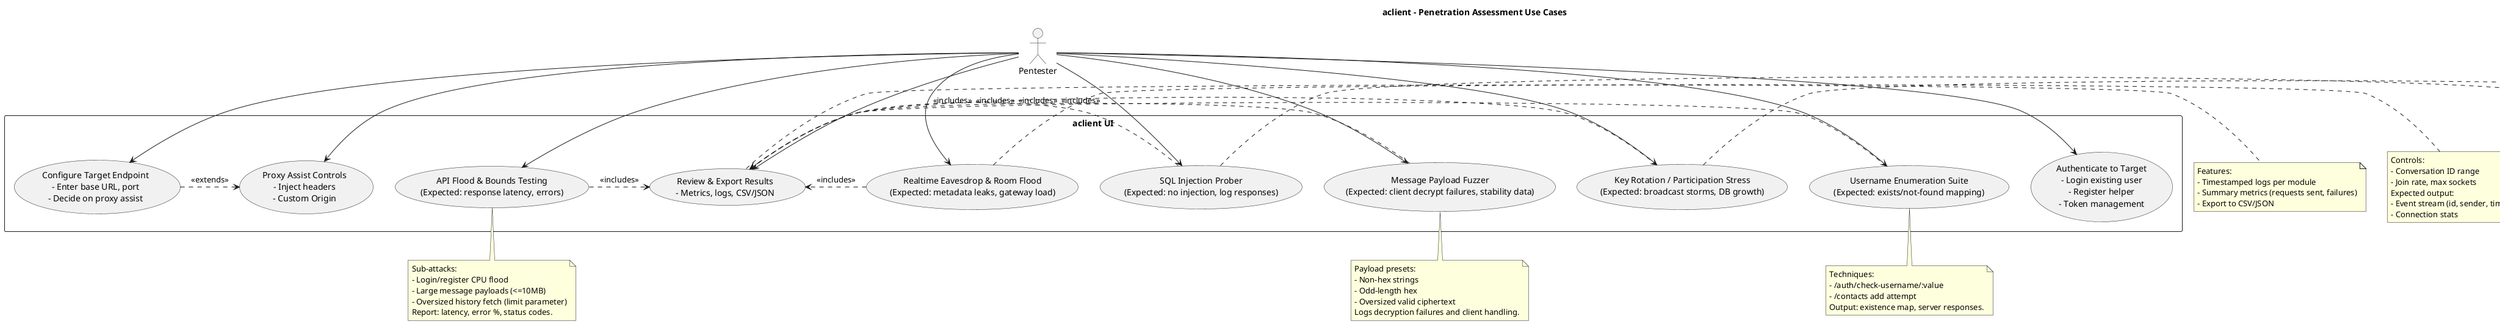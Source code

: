 @startuml aclient_usecase
title aclient – Penetration Assessment Use Cases

actor Pentester as PT

rectangle "aclient UI" {
  usecase "Configure Target Endpoint\n- Enter base URL, port\n- Decide on proxy assist" as UC_Config
  usecase "Authenticate to Target\n- Login existing user\n- Register helper\n- Token management" as UC_Auth
  usecase "Realtime Eavesdrop & Room Flood\n(Expected: metadata leaks, gateway load)" as UC_RoomFlood
  usecase "API Flood & Bounds Testing\n(Expected: response latency, errors)" as UC_ApiFlood
  usecase "SQL Injection Prober\n(Expected: no injection, log responses)" as UC_SQLi
  usecase "Message Payload Fuzzer\n(Expected: client decrypt failures, stability data)" as UC_Fuzzer
  usecase "Key Rotation / Participation Stress\n(Expected: broadcast storms, DB growth)" as UC_KeyStress
  usecase "Username Enumeration Suite\n(Expected: exists/not-found mapping)" as UC_Enum
  usecase "Proxy Assist Controls\n- Inject headers\n- Custom Origin" as UC_Proxy
  usecase "Review & Export Results\n- Metrics, logs, CSV/JSON" as UC_Report
}

PT --> UC_Config
PT --> UC_Auth
PT --> UC_RoomFlood
PT --> UC_ApiFlood
PT --> UC_SQLi
PT --> UC_Fuzzer
PT --> UC_KeyStress
PT --> UC_Enum
PT --> UC_Proxy
PT --> UC_Report

UC_Config .> UC_Proxy : <<extends>>
UC_ApiFlood .> UC_Report : <<includes>>
UC_RoomFlood .> UC_Report : <<includes>>
UC_SQLi .> UC_Report : <<includes>>
UC_Fuzzer .> UC_Report : <<includes>>
UC_KeyStress .> UC_Report : <<includes>>
UC_Enum .> UC_Report : <<includes>>

note right of UC_RoomFlood
  Controls:
  - Conversation ID range
  - Join rate, max sockets
  Expected output:
  - Event stream (id, sender, timestamps)
  - Connection stats
end note

note bottom of UC_ApiFlood
  Sub-attacks:
  - Login/register CPU flood
  - Large message payloads (<=10MB)
  - Oversized history fetch (limit parameter)
  Report: latency, error %, status codes.
end note

note right of UC_SQLi
  Inputs:
  - Path parameters (conversationId, username)
  - Query params (limit)
  Expected: Graceful 4xx/5xx, no injection effect.
end note

note bottom of UC_Fuzzer
  Payload presets:
  - Non-hex strings
  - Odd-length hex
  - Oversized valid ciphertext
  Logs decryption failures and client handling.
end note

note right of UC_KeyStress
  Steps:
  - Fetch participant list
  - Generate new AES key & wraps
  - Submit rotations repeatedly
  Observe broadcast volume + DB row counts.
end note

note bottom of UC_Enum
  Techniques:
  - /auth/check-username/:value
  - /contacts add attempt
  Output: existence map, server responses.
end note

note right of UC_Report
  Features:
  - Timestamped logs per module
  - Summary metrics (requests sent, failures)
  - Export to CSV/JSON
end note

@enduml
